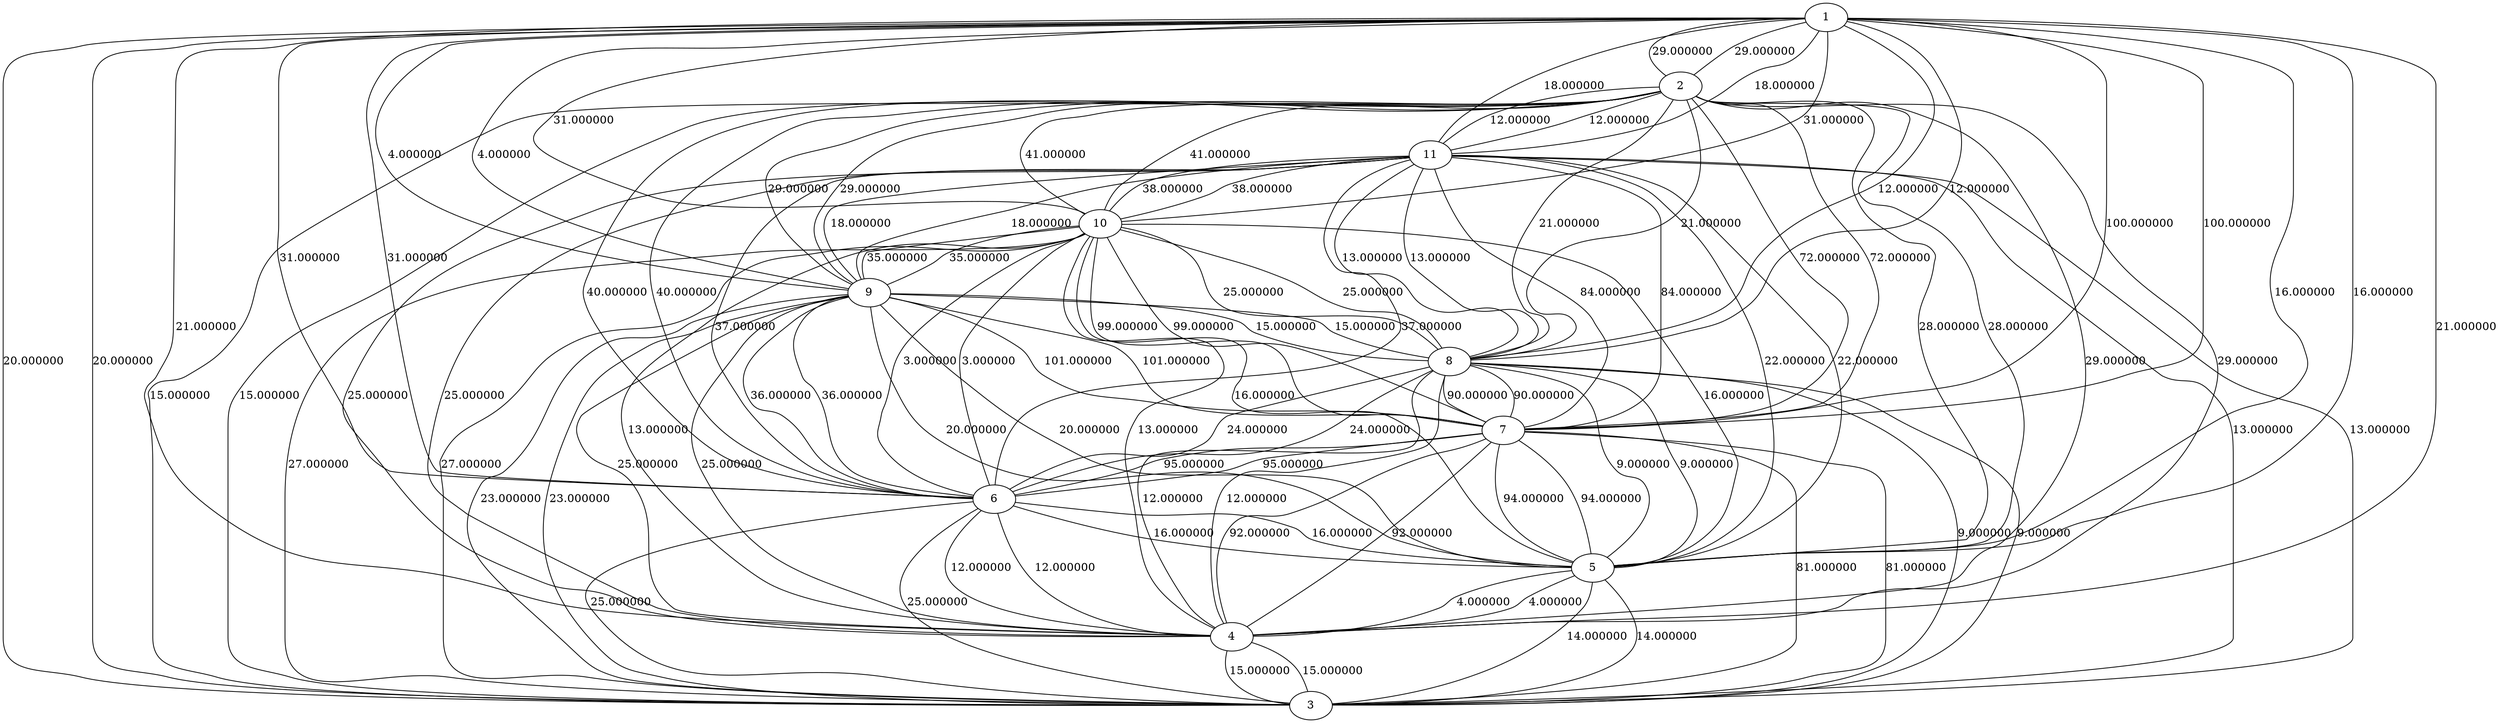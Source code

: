 graph {
	1 -- 2 [
		label = "29.000000"
		weight = "29.000000"
	];
	1 -- 3 [
		label = "20.000000"
		weight = "20.000000"
	];
	1 -- 4 [
		label = "21.000000"
		weight = "21.000000"
	];
	1 -- 5 [
		label = "16.000000"
		weight = "16.000000"
	];
	1 -- 6 [
		label = "31.000000"
		weight = "31.000000"
	];
	1 -- 7 [
		label = "100.000000"
		weight = "100.000000"
	];
	1 -- 8 [
		label = "12.000000"
		weight = "12.000000"
	];
	1 -- 9 [
		label = "4.000000"
		weight = "4.000000"
	];
	1 -- 10 [
		label = "31.000000"
		weight = "31.000000"
	];
	1 -- 11 [
		label = "18.000000"
		weight = "18.000000"
	];
	2 -- 1 [
		label = "29.000000"
		weight = "29.000000"
	];
	2 -- 3 [
		label = "15.000000"
		weight = "15.000000"
	];
	2 -- 4 [
		label = "29.000000"
		weight = "29.000000"
	];
	2 -- 5 [
		label = "28.000000"
		weight = "28.000000"
	];
	2 -- 6 [
		label = "40.000000"
		weight = "40.000000"
	];
	2 -- 7 [
		label = "72.000000"
		weight = "72.000000"
	];
	2 -- 8 [
		label = "21.000000"
		weight = "21.000000"
	];
	2 -- 9 [
		label = "29.000000"
		weight = "29.000000"
	];
	2 -- 10 [
		label = "41.000000"
		weight = "41.000000"
	];
	2 -- 11 [
		label = "12.000000"
		weight = "12.000000"
	];
	3 -- 1 [
		label = "20.000000"
		weight = "20.000000"
	];
	3 -- 2 [
		label = "15.000000"
		weight = "15.000000"
	];
	3 -- 4 [
		label = "15.000000"
		weight = "15.000000"
	];
	3 -- 5 [
		label = "14.000000"
		weight = "14.000000"
	];
	3 -- 6 [
		label = "25.000000"
		weight = "25.000000"
	];
	3 -- 7 [
		label = "81.000000"
		weight = "81.000000"
	];
	3 -- 8 [
		label = "9.000000"
		weight = "9.000000"
	];
	3 -- 9 [
		label = "23.000000"
		weight = "23.000000"
	];
	3 -- 10 [
		label = "27.000000"
		weight = "27.000000"
	];
	3 -- 11 [
		label = "13.000000"
		weight = "13.000000"
	];
	4 -- 1 [
		label = "21.000000"
		weight = "21.000000"
	];
	4 -- 2 [
		label = "29.000000"
		weight = "29.000000"
	];
	4 -- 3 [
		label = "15.000000"
		weight = "15.000000"
	];
	4 -- 5 [
		label = "4.000000"
		weight = "4.000000"
	];
	4 -- 6 [
		label = "12.000000"
		weight = "12.000000"
	];
	4 -- 7 [
		label = "92.000000"
		weight = "92.000000"
	];
	4 -- 8 [
		label = "12.000000"
		weight = "12.000000"
	];
	4 -- 9 [
		label = "25.000000"
		weight = "25.000000"
	];
	4 -- 10 [
		label = "13.000000"
		weight = "13.000000"
	];
	4 -- 11 [
		label = "25.000000"
		weight = "25.000000"
	];
	5 -- 1 [
		label = "16.000000"
		weight = "16.000000"
	];
	5 -- 2 [
		label = "28.000000"
		weight = "28.000000"
	];
	5 -- 3 [
		label = "14.000000"
		weight = "14.000000"
	];
	5 -- 4 [
		label = "4.000000"
		weight = "4.000000"
	];
	5 -- 6 [
		label = "16.000000"
		weight = "16.000000"
	];
	5 -- 7 [
		label = "94.000000"
		weight = "94.000000"
	];
	5 -- 8 [
		label = "9.000000"
		weight = "9.000000"
	];
	5 -- 9 [
		label = "20.000000"
		weight = "20.000000"
	];
	5 -- 10 [
		label = "16.000000"
		weight = "16.000000"
	];
	5 -- 11 [
		label = "22.000000"
		weight = "22.000000"
	];
	6 -- 1 [
		label = "31.000000"
		weight = "31.000000"
	];
	6 -- 2 [
		label = "40.000000"
		weight = "40.000000"
	];
	6 -- 3 [
		label = "25.000000"
		weight = "25.000000"
	];
	6 -- 4 [
		label = "12.000000"
		weight = "12.000000"
	];
	6 -- 5 [
		label = "16.000000"
		weight = "16.000000"
	];
	6 -- 7 [
		label = "95.000000"
		weight = "95.000000"
	];
	6 -- 8 [
		label = "24.000000"
		weight = "24.000000"
	];
	6 -- 9 [
		label = "36.000000"
		weight = "36.000000"
	];
	6 -- 10 [
		label = "3.000000"
		weight = "3.000000"
	];
	6 -- 11 [
		label = "37.000000"
		weight = "37.000000"
	];
	7 -- 1 [
		label = "100.000000"
		weight = "100.000000"
	];
	7 -- 2 [
		label = "72.000000"
		weight = "72.000000"
	];
	7 -- 3 [
		label = "81.000000"
		weight = "81.000000"
	];
	7 -- 4 [
		label = "92.000000"
		weight = "92.000000"
	];
	7 -- 5 [
		label = "94.000000"
		weight = "94.000000"
	];
	7 -- 6 [
		label = "95.000000"
		weight = "95.000000"
	];
	7 -- 8 [
		label = "90.000000"
		weight = "90.000000"
	];
	7 -- 9 [
		label = "101.000000"
		weight = "101.000000"
	];
	7 -- 10 [
		label = "99.000000"
		weight = "99.000000"
	];
	7 -- 11 [
		label = "84.000000"
		weight = "84.000000"
	];
	8 -- 1 [
		label = "12.000000"
		weight = "12.000000"
	];
	8 -- 2 [
		label = "21.000000"
		weight = "21.000000"
	];
	8 -- 3 [
		label = "9.000000"
		weight = "9.000000"
	];
	8 -- 4 [
		label = "12.000000"
		weight = "12.000000"
	];
	8 -- 5 [
		label = "9.000000"
		weight = "9.000000"
	];
	8 -- 6 [
		label = "24.000000"
		weight = "24.000000"
	];
	8 -- 7 [
		label = "90.000000"
		weight = "90.000000"
	];
	8 -- 9 [
		label = "15.000000"
		weight = "15.000000"
	];
	8 -- 10 [
		label = "25.000000"
		weight = "25.000000"
	];
	8 -- 11 [
		label = "13.000000"
		weight = "13.000000"
	];
	9 -- 1 [
		label = "4.000000"
		weight = "4.000000"
	];
	9 -- 2 [
		label = "29.000000"
		weight = "29.000000"
	];
	9 -- 3 [
		label = "23.000000"
		weight = "23.000000"
	];
	9 -- 4 [
		label = "25.000000"
		weight = "25.000000"
	];
	9 -- 5 [
		label = "20.000000"
		weight = "20.000000"
	];
	9 -- 6 [
		label = "36.000000"
		weight = "36.000000"
	];
	9 -- 7 [
		label = "101.000000"
		weight = "101.000000"
	];
	9 -- 8 [
		label = "15.000000"
		weight = "15.000000"
	];
	9 -- 10 [
		label = "35.000000"
		weight = "35.000000"
	];
	9 -- 11 [
		label = "18.000000"
		weight = "18.000000"
	];
	10 -- 1 [
		label = "31.000000"
		weight = "31.000000"
	];
	10 -- 2 [
		label = "41.000000"
		weight = "41.000000"
	];
	10 -- 3 [
		label = "27.000000"
		weight = "27.000000"
	];
	10 -- 4 [
		label = "13.000000"
		weight = "13.000000"
	];
	10 -- 5 [
		label = "16.000000"
		weight = "16.000000"
	];
	10 -- 6 [
		label = "3.000000"
		weight = "3.000000"
	];
	10 -- 7 [
		label = "99.000000"
		weight = "99.000000"
	];
	10 -- 8 [
		label = "25.000000"
		weight = "25.000000"
	];
	10 -- 9 [
		label = "35.000000"
		weight = "35.000000"
	];
	10 -- 11 [
		label = "38.000000"
		weight = "38.000000"
	];
	11 -- 1 [
		label = "18.000000"
		weight = "18.000000"
	];
	11 -- 2 [
		label = "12.000000"
		weight = "12.000000"
	];
	11 -- 3 [
		label = "13.000000"
		weight = "13.000000"
	];
	11 -- 4 [
		label = "25.000000"
		weight = "25.000000"
	];
	11 -- 5 [
		label = "22.000000"
		weight = "22.000000"
	];
	11 -- 6 [
		label = "37.000000"
		weight = "37.000000"
	];
	11 -- 7 [
		label = "84.000000"
		weight = "84.000000"
	];
	11 -- 8 [
		label = "13.000000"
		weight = "13.000000"
	];
	11 -- 9 [
		label = "18.000000"
		weight = "18.000000"
	];
	11 -- 10 [
		label = "38.000000"
		weight = "38.000000"
	];
}